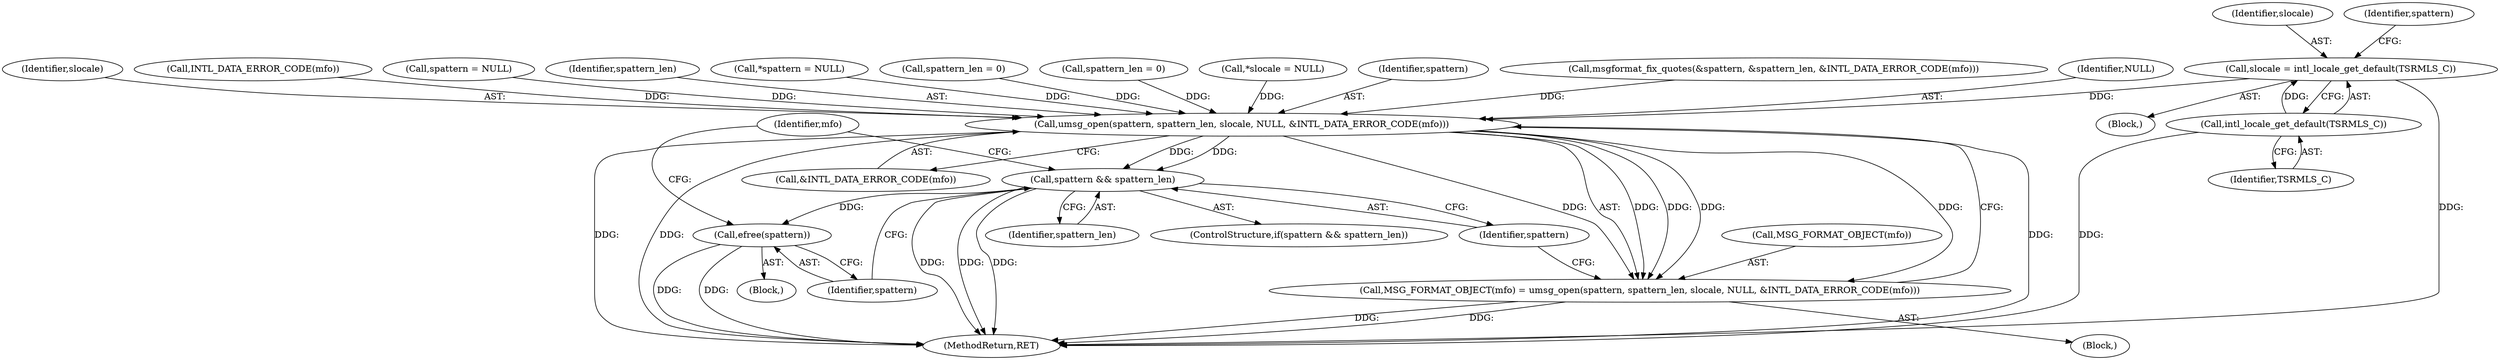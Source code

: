 digraph "0_php-src_6d55ba265637d6adf0ba7e9c9ef11187d1ec2f5b?w=1@pointer" {
"1000177" [label="(Call,slocale = intl_locale_get_default(TSRMLS_C))"];
"1000179" [label="(Call,intl_locale_get_default(TSRMLS_C))"];
"1000197" [label="(Call,umsg_open(spattern, spattern_len, slocale, NULL, &INTL_DATA_ERROR_CODE(mfo)))"];
"1000194" [label="(Call,MSG_FORMAT_OBJECT(mfo) = umsg_open(spattern, spattern_len, slocale, NULL, &INTL_DATA_ERROR_CODE(mfo)))"];
"1000206" [label="(Call,spattern && spattern_len)"];
"1000210" [label="(Call,efree(spattern))"];
"1000197" [label="(Call,umsg_open(spattern, spattern_len, slocale, NULL, &INTL_DATA_ERROR_CODE(mfo)))"];
"1000209" [label="(Block,)"];
"1000205" [label="(ControlStructure,if(spattern && spattern_len))"];
"1000180" [label="(Identifier,TSRMLS_C)"];
"1000211" [label="(Identifier,spattern)"];
"1000194" [label="(Call,MSG_FORMAT_OBJECT(mfo) = umsg_open(spattern, spattern_len, slocale, NULL, &INTL_DATA_ERROR_CODE(mfo)))"];
"1000166" [label="(Call,spattern_len = 0)"];
"1000124" [label="(Call,*slocale = NULL)"];
"1000206" [label="(Call,spattern && spattern_len)"];
"1000213" [label="(Identifier,mfo)"];
"1000210" [label="(Call,efree(spattern))"];
"1000198" [label="(Identifier,spattern)"];
"1000183" [label="(Call,msgformat_fix_quotes(&spattern, &spattern_len, &INTL_DATA_ERROR_CODE(mfo)))"];
"1000201" [label="(Identifier,NULL)"];
"1000200" [label="(Identifier,slocale)"];
"1000177" [label="(Call,slocale = intl_locale_get_default(TSRMLS_C))"];
"1000202" [label="(Call,&INTL_DATA_ERROR_CODE(mfo))"];
"1000203" [label="(Call,INTL_DATA_ERROR_CODE(mfo))"];
"1000215" [label="(MethodReturn,RET)"];
"1000178" [label="(Identifier,slocale)"];
"1000169" [label="(Call,spattern = NULL)"];
"1000195" [label="(Call,MSG_FORMAT_OBJECT(mfo))"];
"1000208" [label="(Identifier,spattern_len)"];
"1000105" [label="(Block,)"];
"1000199" [label="(Identifier,spattern_len)"];
"1000207" [label="(Identifier,spattern)"];
"1000108" [label="(Call,*spattern = NULL)"];
"1000112" [label="(Call,spattern_len = 0)"];
"1000176" [label="(Block,)"];
"1000185" [label="(Identifier,spattern)"];
"1000179" [label="(Call,intl_locale_get_default(TSRMLS_C))"];
"1000177" -> "1000176"  [label="AST: "];
"1000177" -> "1000179"  [label="CFG: "];
"1000178" -> "1000177"  [label="AST: "];
"1000179" -> "1000177"  [label="AST: "];
"1000185" -> "1000177"  [label="CFG: "];
"1000177" -> "1000215"  [label="DDG: "];
"1000179" -> "1000177"  [label="DDG: "];
"1000177" -> "1000197"  [label="DDG: "];
"1000179" -> "1000180"  [label="CFG: "];
"1000180" -> "1000179"  [label="AST: "];
"1000179" -> "1000215"  [label="DDG: "];
"1000197" -> "1000194"  [label="AST: "];
"1000197" -> "1000202"  [label="CFG: "];
"1000198" -> "1000197"  [label="AST: "];
"1000199" -> "1000197"  [label="AST: "];
"1000200" -> "1000197"  [label="AST: "];
"1000201" -> "1000197"  [label="AST: "];
"1000202" -> "1000197"  [label="AST: "];
"1000194" -> "1000197"  [label="CFG: "];
"1000197" -> "1000215"  [label="DDG: "];
"1000197" -> "1000215"  [label="DDG: "];
"1000197" -> "1000215"  [label="DDG: "];
"1000197" -> "1000194"  [label="DDG: "];
"1000197" -> "1000194"  [label="DDG: "];
"1000197" -> "1000194"  [label="DDG: "];
"1000197" -> "1000194"  [label="DDG: "];
"1000197" -> "1000194"  [label="DDG: "];
"1000169" -> "1000197"  [label="DDG: "];
"1000108" -> "1000197"  [label="DDG: "];
"1000166" -> "1000197"  [label="DDG: "];
"1000112" -> "1000197"  [label="DDG: "];
"1000124" -> "1000197"  [label="DDG: "];
"1000183" -> "1000197"  [label="DDG: "];
"1000203" -> "1000197"  [label="DDG: "];
"1000197" -> "1000206"  [label="DDG: "];
"1000197" -> "1000206"  [label="DDG: "];
"1000194" -> "1000105"  [label="AST: "];
"1000195" -> "1000194"  [label="AST: "];
"1000207" -> "1000194"  [label="CFG: "];
"1000194" -> "1000215"  [label="DDG: "];
"1000194" -> "1000215"  [label="DDG: "];
"1000206" -> "1000205"  [label="AST: "];
"1000206" -> "1000207"  [label="CFG: "];
"1000206" -> "1000208"  [label="CFG: "];
"1000207" -> "1000206"  [label="AST: "];
"1000208" -> "1000206"  [label="AST: "];
"1000211" -> "1000206"  [label="CFG: "];
"1000213" -> "1000206"  [label="CFG: "];
"1000206" -> "1000215"  [label="DDG: "];
"1000206" -> "1000215"  [label="DDG: "];
"1000206" -> "1000215"  [label="DDG: "];
"1000206" -> "1000210"  [label="DDG: "];
"1000210" -> "1000209"  [label="AST: "];
"1000210" -> "1000211"  [label="CFG: "];
"1000211" -> "1000210"  [label="AST: "];
"1000213" -> "1000210"  [label="CFG: "];
"1000210" -> "1000215"  [label="DDG: "];
"1000210" -> "1000215"  [label="DDG: "];
}

